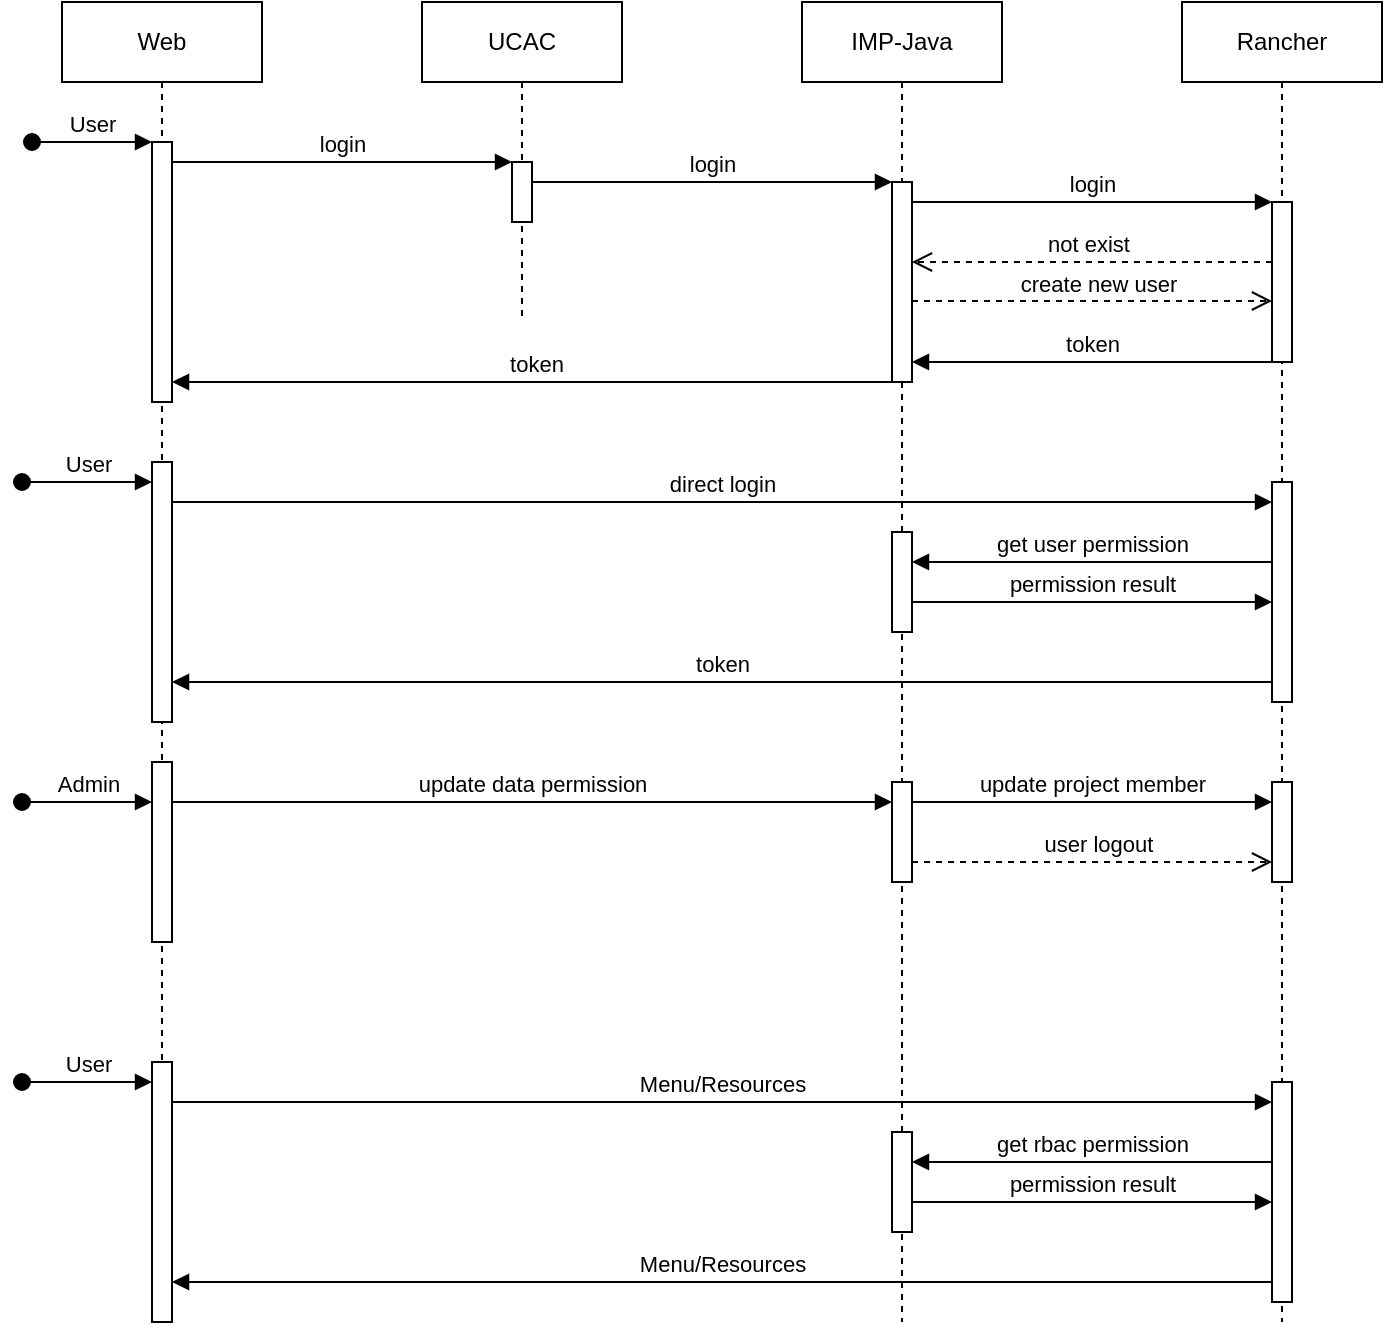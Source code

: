 <mxfile version="24.6.4" type="github">
  <diagram name="Page-1" id="2YBvvXClWsGukQMizWep">
    <mxGraphModel dx="1026" dy="617" grid="1" gridSize="10" guides="1" tooltips="1" connect="1" arrows="1" fold="1" page="1" pageScale="1" pageWidth="850" pageHeight="1100" math="0" shadow="0">
      <root>
        <mxCell id="0" />
        <mxCell id="1" parent="0" />
        <mxCell id="aM9ryv3xv72pqoxQDRHE-1" value="Web" style="shape=umlLifeline;perimeter=lifelinePerimeter;whiteSpace=wrap;html=1;container=0;dropTarget=0;collapsible=0;recursiveResize=0;outlineConnect=0;portConstraint=eastwest;newEdgeStyle={&quot;edgeStyle&quot;:&quot;elbowEdgeStyle&quot;,&quot;elbow&quot;:&quot;vertical&quot;,&quot;curved&quot;:0,&quot;rounded&quot;:0};" parent="1" vertex="1">
          <mxGeometry x="40" y="40" width="100" height="660" as="geometry" />
        </mxCell>
        <mxCell id="aM9ryv3xv72pqoxQDRHE-2" value="" style="html=1;points=[];perimeter=orthogonalPerimeter;outlineConnect=0;targetShapes=umlLifeline;portConstraint=eastwest;newEdgeStyle={&quot;edgeStyle&quot;:&quot;elbowEdgeStyle&quot;,&quot;elbow&quot;:&quot;vertical&quot;,&quot;curved&quot;:0,&quot;rounded&quot;:0};" parent="aM9ryv3xv72pqoxQDRHE-1" vertex="1">
          <mxGeometry x="45" y="70" width="10" height="130" as="geometry" />
        </mxCell>
        <mxCell id="aM9ryv3xv72pqoxQDRHE-3" value="User" style="html=1;verticalAlign=bottom;startArrow=oval;endArrow=block;startSize=8;edgeStyle=elbowEdgeStyle;elbow=vertical;curved=0;rounded=0;" parent="aM9ryv3xv72pqoxQDRHE-1" target="aM9ryv3xv72pqoxQDRHE-2" edge="1">
          <mxGeometry relative="1" as="geometry">
            <mxPoint x="-15" y="70" as="sourcePoint" />
          </mxGeometry>
        </mxCell>
        <mxCell id="tJSxs7x-UnHiqa6X14lG-12" value="Admin" style="html=1;verticalAlign=bottom;startArrow=oval;endArrow=block;startSize=8;edgeStyle=elbowEdgeStyle;elbow=vertical;curved=0;rounded=0;" parent="aM9ryv3xv72pqoxQDRHE-1" target="tJSxs7x-UnHiqa6X14lG-13" edge="1">
          <mxGeometry relative="1" as="geometry">
            <mxPoint x="-20" y="400" as="sourcePoint" />
            <mxPoint x="55" y="240" as="targetPoint" />
            <Array as="points">
              <mxPoint y="400" />
            </Array>
          </mxGeometry>
        </mxCell>
        <mxCell id="tJSxs7x-UnHiqa6X14lG-13" value="" style="html=1;points=[];perimeter=orthogonalPerimeter;outlineConnect=0;targetShapes=umlLifeline;portConstraint=eastwest;newEdgeStyle={&quot;edgeStyle&quot;:&quot;elbowEdgeStyle&quot;,&quot;elbow&quot;:&quot;vertical&quot;,&quot;curved&quot;:0,&quot;rounded&quot;:0};" parent="aM9ryv3xv72pqoxQDRHE-1" vertex="1">
          <mxGeometry x="45" y="390" width="10" height="80" as="geometry" />
        </mxCell>
        <mxCell id="tJSxs7x-UnHiqa6X14lG-21" value="" style="html=1;points=[];perimeter=orthogonalPerimeter;outlineConnect=0;targetShapes=umlLifeline;portConstraint=eastwest;newEdgeStyle={&quot;edgeStyle&quot;:&quot;elbowEdgeStyle&quot;,&quot;elbow&quot;:&quot;vertical&quot;,&quot;curved&quot;:0,&quot;rounded&quot;:0};" parent="aM9ryv3xv72pqoxQDRHE-1" vertex="1">
          <mxGeometry x="45" y="380" width="10" height="90" as="geometry" />
        </mxCell>
        <mxCell id="gLPDI2dA88fVHQOtqbV--1" value="" style="html=1;points=[];perimeter=orthogonalPerimeter;outlineConnect=0;targetShapes=umlLifeline;portConstraint=eastwest;newEdgeStyle={&quot;edgeStyle&quot;:&quot;elbowEdgeStyle&quot;,&quot;elbow&quot;:&quot;vertical&quot;,&quot;curved&quot;:0,&quot;rounded&quot;:0};" vertex="1" parent="aM9ryv3xv72pqoxQDRHE-1">
          <mxGeometry x="45" y="530" width="10" height="130" as="geometry" />
        </mxCell>
        <mxCell id="gLPDI2dA88fVHQOtqbV--2" value="" style="html=1;points=[];perimeter=orthogonalPerimeter;outlineConnect=0;targetShapes=umlLifeline;portConstraint=eastwest;newEdgeStyle={&quot;edgeStyle&quot;:&quot;elbowEdgeStyle&quot;,&quot;elbow&quot;:&quot;vertical&quot;,&quot;curved&quot;:0,&quot;rounded&quot;:0};" vertex="1" parent="aM9ryv3xv72pqoxQDRHE-1">
          <mxGeometry x="45" y="230" width="10" height="130" as="geometry" />
        </mxCell>
        <mxCell id="aM9ryv3xv72pqoxQDRHE-5" value="UCAC" style="shape=umlLifeline;perimeter=lifelinePerimeter;whiteSpace=wrap;html=1;container=0;dropTarget=0;collapsible=0;recursiveResize=0;outlineConnect=0;portConstraint=eastwest;newEdgeStyle={&quot;edgeStyle&quot;:&quot;elbowEdgeStyle&quot;,&quot;elbow&quot;:&quot;vertical&quot;,&quot;curved&quot;:0,&quot;rounded&quot;:0};" parent="1" vertex="1">
          <mxGeometry x="220" y="40" width="100" height="160" as="geometry" />
        </mxCell>
        <mxCell id="aM9ryv3xv72pqoxQDRHE-6" value="" style="html=1;points=[];perimeter=orthogonalPerimeter;outlineConnect=0;targetShapes=umlLifeline;portConstraint=eastwest;newEdgeStyle={&quot;edgeStyle&quot;:&quot;elbowEdgeStyle&quot;,&quot;elbow&quot;:&quot;vertical&quot;,&quot;curved&quot;:0,&quot;rounded&quot;:0};" parent="aM9ryv3xv72pqoxQDRHE-5" vertex="1">
          <mxGeometry x="45" y="80" width="10" height="30" as="geometry" />
        </mxCell>
        <mxCell id="aM9ryv3xv72pqoxQDRHE-7" value="login" style="html=1;verticalAlign=bottom;endArrow=block;edgeStyle=elbowEdgeStyle;elbow=vertical;curved=0;rounded=0;" parent="1" source="aM9ryv3xv72pqoxQDRHE-2" target="aM9ryv3xv72pqoxQDRHE-6" edge="1">
          <mxGeometry relative="1" as="geometry">
            <mxPoint x="195" y="130" as="sourcePoint" />
            <Array as="points">
              <mxPoint x="180" y="120" />
            </Array>
          </mxGeometry>
        </mxCell>
        <mxCell id="tJSxs7x-UnHiqa6X14lG-1" value="IMP-Java" style="shape=umlLifeline;perimeter=lifelinePerimeter;whiteSpace=wrap;html=1;container=0;dropTarget=0;collapsible=0;recursiveResize=0;outlineConnect=0;portConstraint=eastwest;newEdgeStyle={&quot;edgeStyle&quot;:&quot;elbowEdgeStyle&quot;,&quot;elbow&quot;:&quot;vertical&quot;,&quot;curved&quot;:0,&quot;rounded&quot;:0};" parent="1" vertex="1">
          <mxGeometry x="410" y="40" width="100" height="660" as="geometry" />
        </mxCell>
        <mxCell id="tJSxs7x-UnHiqa6X14lG-2" value="" style="html=1;points=[];perimeter=orthogonalPerimeter;outlineConnect=0;targetShapes=umlLifeline;portConstraint=eastwest;newEdgeStyle={&quot;edgeStyle&quot;:&quot;elbowEdgeStyle&quot;,&quot;elbow&quot;:&quot;vertical&quot;,&quot;curved&quot;:0,&quot;rounded&quot;:0};" parent="tJSxs7x-UnHiqa6X14lG-1" vertex="1">
          <mxGeometry x="45" y="90" width="10" height="100" as="geometry" />
        </mxCell>
        <mxCell id="tJSxs7x-UnHiqa6X14lG-14" value="" style="html=1;points=[];perimeter=orthogonalPerimeter;outlineConnect=0;targetShapes=umlLifeline;portConstraint=eastwest;newEdgeStyle={&quot;edgeStyle&quot;:&quot;elbowEdgeStyle&quot;,&quot;elbow&quot;:&quot;vertical&quot;,&quot;curved&quot;:0,&quot;rounded&quot;:0};" parent="tJSxs7x-UnHiqa6X14lG-1" vertex="1">
          <mxGeometry x="45" y="390" width="10" height="50" as="geometry" />
        </mxCell>
        <mxCell id="tJSxs7x-UnHiqa6X14lG-22" value="" style="html=1;points=[];perimeter=orthogonalPerimeter;outlineConnect=0;targetShapes=umlLifeline;portConstraint=eastwest;newEdgeStyle={&quot;edgeStyle&quot;:&quot;elbowEdgeStyle&quot;,&quot;elbow&quot;:&quot;vertical&quot;,&quot;curved&quot;:0,&quot;rounded&quot;:0};" parent="tJSxs7x-UnHiqa6X14lG-1" vertex="1">
          <mxGeometry x="45" y="565" width="10" height="50" as="geometry" />
        </mxCell>
        <mxCell id="gLPDI2dA88fVHQOtqbV--3" value="" style="html=1;points=[];perimeter=orthogonalPerimeter;outlineConnect=0;targetShapes=umlLifeline;portConstraint=eastwest;newEdgeStyle={&quot;edgeStyle&quot;:&quot;elbowEdgeStyle&quot;,&quot;elbow&quot;:&quot;vertical&quot;,&quot;curved&quot;:0,&quot;rounded&quot;:0};" vertex="1" parent="tJSxs7x-UnHiqa6X14lG-1">
          <mxGeometry x="45" y="265" width="10" height="50" as="geometry" />
        </mxCell>
        <mxCell id="tJSxs7x-UnHiqa6X14lG-3" value="Rancher" style="shape=umlLifeline;perimeter=lifelinePerimeter;whiteSpace=wrap;html=1;container=0;dropTarget=0;collapsible=0;recursiveResize=0;outlineConnect=0;portConstraint=eastwest;newEdgeStyle={&quot;edgeStyle&quot;:&quot;elbowEdgeStyle&quot;,&quot;elbow&quot;:&quot;vertical&quot;,&quot;curved&quot;:0,&quot;rounded&quot;:0};" parent="1" vertex="1">
          <mxGeometry x="600" y="40" width="100" height="660" as="geometry" />
        </mxCell>
        <mxCell id="tJSxs7x-UnHiqa6X14lG-4" value="" style="html=1;points=[];perimeter=orthogonalPerimeter;outlineConnect=0;targetShapes=umlLifeline;portConstraint=eastwest;newEdgeStyle={&quot;edgeStyle&quot;:&quot;elbowEdgeStyle&quot;,&quot;elbow&quot;:&quot;vertical&quot;,&quot;curved&quot;:0,&quot;rounded&quot;:0};" parent="tJSxs7x-UnHiqa6X14lG-3" vertex="1">
          <mxGeometry x="45" y="100" width="10" height="80" as="geometry" />
        </mxCell>
        <mxCell id="tJSxs7x-UnHiqa6X14lG-17" value="" style="html=1;points=[];perimeter=orthogonalPerimeter;outlineConnect=0;targetShapes=umlLifeline;portConstraint=eastwest;newEdgeStyle={&quot;edgeStyle&quot;:&quot;elbowEdgeStyle&quot;,&quot;elbow&quot;:&quot;vertical&quot;,&quot;curved&quot;:0,&quot;rounded&quot;:0};" parent="tJSxs7x-UnHiqa6X14lG-3" vertex="1">
          <mxGeometry x="45" y="390" width="10" height="50" as="geometry" />
        </mxCell>
        <mxCell id="tJSxs7x-UnHiqa6X14lG-23" value="" style="html=1;points=[];perimeter=orthogonalPerimeter;outlineConnect=0;targetShapes=umlLifeline;portConstraint=eastwest;newEdgeStyle={&quot;edgeStyle&quot;:&quot;elbowEdgeStyle&quot;,&quot;elbow&quot;:&quot;vertical&quot;,&quot;curved&quot;:0,&quot;rounded&quot;:0};" parent="tJSxs7x-UnHiqa6X14lG-3" vertex="1">
          <mxGeometry x="45" y="540" width="10" height="110" as="geometry" />
        </mxCell>
        <mxCell id="gLPDI2dA88fVHQOtqbV--4" value="" style="html=1;points=[];perimeter=orthogonalPerimeter;outlineConnect=0;targetShapes=umlLifeline;portConstraint=eastwest;newEdgeStyle={&quot;edgeStyle&quot;:&quot;elbowEdgeStyle&quot;,&quot;elbow&quot;:&quot;vertical&quot;,&quot;curved&quot;:0,&quot;rounded&quot;:0};" vertex="1" parent="tJSxs7x-UnHiqa6X14lG-3">
          <mxGeometry x="45" y="240" width="10" height="110" as="geometry" />
        </mxCell>
        <mxCell id="tJSxs7x-UnHiqa6X14lG-6" value="login" style="html=1;verticalAlign=bottom;endArrow=block;edgeStyle=elbowEdgeStyle;elbow=vertical;curved=0;rounded=0;" parent="1" source="aM9ryv3xv72pqoxQDRHE-6" target="tJSxs7x-UnHiqa6X14lG-2" edge="1">
          <mxGeometry relative="1" as="geometry">
            <mxPoint x="280" y="130" as="sourcePoint" />
            <Array as="points">
              <mxPoint x="380" y="130" />
            </Array>
            <mxPoint x="450" y="130" as="targetPoint" />
          </mxGeometry>
        </mxCell>
        <mxCell id="tJSxs7x-UnHiqa6X14lG-7" value="login" style="html=1;verticalAlign=bottom;endArrow=block;edgeStyle=elbowEdgeStyle;elbow=vertical;curved=0;rounded=0;" parent="1" source="tJSxs7x-UnHiqa6X14lG-2" target="tJSxs7x-UnHiqa6X14lG-4" edge="1">
          <mxGeometry relative="1" as="geometry">
            <mxPoint x="285" y="140" as="sourcePoint" />
            <Array as="points">
              <mxPoint x="530" y="140" />
            </Array>
            <mxPoint x="465" y="140" as="targetPoint" />
          </mxGeometry>
        </mxCell>
        <mxCell id="tJSxs7x-UnHiqa6X14lG-8" value="not exist" style="html=1;verticalAlign=bottom;endArrow=open;dashed=1;endSize=8;edgeStyle=elbowEdgeStyle;elbow=vertical;curved=0;rounded=0;" parent="1" target="tJSxs7x-UnHiqa6X14lG-2" edge="1">
          <mxGeometry x="0.027" relative="1" as="geometry">
            <mxPoint x="470" y="170" as="targetPoint" />
            <Array as="points">
              <mxPoint x="550" y="170" />
            </Array>
            <mxPoint x="645" y="170" as="sourcePoint" />
            <mxPoint as="offset" />
          </mxGeometry>
        </mxCell>
        <mxCell id="tJSxs7x-UnHiqa6X14lG-9" value="create new user" style="html=1;verticalAlign=bottom;endArrow=open;dashed=1;endSize=8;edgeStyle=elbowEdgeStyle;elbow=vertical;curved=0;rounded=0;" parent="1" target="tJSxs7x-UnHiqa6X14lG-4" edge="1">
          <mxGeometry x="0.027" relative="1" as="geometry">
            <mxPoint x="640" y="190" as="targetPoint" />
            <Array as="points">
              <mxPoint x="495" y="189.5" />
            </Array>
            <mxPoint x="465" y="189.5" as="sourcePoint" />
            <mxPoint as="offset" />
          </mxGeometry>
        </mxCell>
        <mxCell id="tJSxs7x-UnHiqa6X14lG-10" value="token" style="html=1;verticalAlign=bottom;endArrow=block;edgeStyle=elbowEdgeStyle;elbow=vertical;curved=0;rounded=0;" parent="1" source="tJSxs7x-UnHiqa6X14lG-4" target="tJSxs7x-UnHiqa6X14lG-2" edge="1">
          <mxGeometry relative="1" as="geometry">
            <mxPoint x="650" y="210" as="sourcePoint" />
            <Array as="points">
              <mxPoint x="560" y="220" />
            </Array>
            <mxPoint x="470" y="210" as="targetPoint" />
          </mxGeometry>
        </mxCell>
        <mxCell id="tJSxs7x-UnHiqa6X14lG-11" value="token" style="html=1;verticalAlign=bottom;endArrow=block;edgeStyle=elbowEdgeStyle;elbow=vertical;curved=0;rounded=0;" parent="1" source="tJSxs7x-UnHiqa6X14lG-1" target="aM9ryv3xv72pqoxQDRHE-2" edge="1">
          <mxGeometry relative="1" as="geometry">
            <mxPoint x="450" y="230" as="sourcePoint" />
            <Array as="points">
              <mxPoint x="280" y="230" />
            </Array>
            <mxPoint x="100" y="230" as="targetPoint" />
          </mxGeometry>
        </mxCell>
        <mxCell id="tJSxs7x-UnHiqa6X14lG-15" value="update data permission" style="html=1;verticalAlign=bottom;endArrow=block;edgeStyle=elbowEdgeStyle;elbow=vertical;curved=0;rounded=0;" parent="1" source="tJSxs7x-UnHiqa6X14lG-13" target="tJSxs7x-UnHiqa6X14lG-14" edge="1">
          <mxGeometry relative="1" as="geometry">
            <mxPoint x="100" y="470" as="sourcePoint" />
            <Array as="points">
              <mxPoint x="290" y="440" />
            </Array>
            <mxPoint x="450" y="440" as="targetPoint" />
          </mxGeometry>
        </mxCell>
        <mxCell id="tJSxs7x-UnHiqa6X14lG-16" value="update project member" style="html=1;verticalAlign=bottom;endArrow=block;edgeStyle=elbowEdgeStyle;elbow=vertical;curved=0;rounded=0;" parent="1" source="tJSxs7x-UnHiqa6X14lG-14" target="tJSxs7x-UnHiqa6X14lG-17" edge="1">
          <mxGeometry relative="1" as="geometry">
            <mxPoint x="475" y="310" as="sourcePoint" />
            <Array as="points">
              <mxPoint x="530" y="440" />
            </Array>
            <mxPoint x="640" y="440" as="targetPoint" />
          </mxGeometry>
        </mxCell>
        <mxCell id="tJSxs7x-UnHiqa6X14lG-19" value="user logout" style="html=1;verticalAlign=bottom;endArrow=open;dashed=1;endSize=8;edgeStyle=elbowEdgeStyle;elbow=vertical;curved=0;rounded=0;" parent="1" source="tJSxs7x-UnHiqa6X14lG-14" target="tJSxs7x-UnHiqa6X14lG-17" edge="1">
          <mxGeometry x="0.027" relative="1" as="geometry">
            <mxPoint x="645" y="500" as="targetPoint" />
            <Array as="points">
              <mxPoint x="560" y="470" />
            </Array>
            <mxPoint x="480" y="480" as="sourcePoint" />
            <mxPoint as="offset" />
          </mxGeometry>
        </mxCell>
        <mxCell id="tJSxs7x-UnHiqa6X14lG-20" value="User" style="html=1;verticalAlign=bottom;startArrow=oval;endArrow=block;startSize=8;edgeStyle=elbowEdgeStyle;elbow=vertical;curved=0;rounded=0;" parent="1" edge="1">
          <mxGeometry relative="1" as="geometry">
            <mxPoint x="20" y="580" as="sourcePoint" />
            <mxPoint x="85" y="580" as="targetPoint" />
            <Array as="points">
              <mxPoint x="60" y="580" />
            </Array>
          </mxGeometry>
        </mxCell>
        <mxCell id="tJSxs7x-UnHiqa6X14lG-24" value="Menu/Resources&lt;span class=&quot;eusoft-eudic-chrome-extension-translate-content&quot;&gt;&lt;span class=&quot;eusoft-eudic-chrome-extension-translate-white-space ng-star-inserted&quot;&gt; &lt;/span&gt;&lt;/span&gt;" style="html=1;verticalAlign=bottom;endArrow=block;edgeStyle=elbowEdgeStyle;elbow=vertical;curved=0;rounded=0;" parent="1" target="tJSxs7x-UnHiqa6X14lG-23" edge="1">
          <mxGeometry relative="1" as="geometry">
            <mxPoint x="95" y="590" as="sourcePoint" />
            <Array as="points">
              <mxPoint x="640" y="590" />
            </Array>
            <mxPoint x="600" y="580" as="targetPoint" />
          </mxGeometry>
        </mxCell>
        <mxCell id="tJSxs7x-UnHiqa6X14lG-25" value="get rbac permission" style="html=1;verticalAlign=bottom;endArrow=block;edgeStyle=elbowEdgeStyle;elbow=vertical;curved=0;rounded=0;" parent="1" source="tJSxs7x-UnHiqa6X14lG-23" target="tJSxs7x-UnHiqa6X14lG-22" edge="1">
          <mxGeometry relative="1" as="geometry">
            <mxPoint x="630" y="610" as="sourcePoint" />
            <Array as="points">
              <mxPoint x="560" y="620" />
            </Array>
            <mxPoint x="470" y="630" as="targetPoint" />
          </mxGeometry>
        </mxCell>
        <mxCell id="tJSxs7x-UnHiqa6X14lG-27" value="permission result" style="html=1;verticalAlign=bottom;endArrow=block;edgeStyle=elbowEdgeStyle;elbow=vertical;curved=0;rounded=0;" parent="1" source="tJSxs7x-UnHiqa6X14lG-22" target="tJSxs7x-UnHiqa6X14lG-23" edge="1">
          <mxGeometry relative="1" as="geometry">
            <mxPoint x="490" y="650" as="sourcePoint" />
            <Array as="points">
              <mxPoint x="555" y="640" />
            </Array>
            <mxPoint x="640" y="650" as="targetPoint" />
          </mxGeometry>
        </mxCell>
        <mxCell id="tJSxs7x-UnHiqa6X14lG-28" value="Menu/Resources&lt;span class=&quot;eusoft-eudic-chrome-extension-translate-content&quot;&gt;&lt;span class=&quot;eusoft-eudic-chrome-extension-translate-white-space ng-star-inserted&quot;&gt; &lt;/span&gt;&lt;/span&gt;" style="html=1;verticalAlign=bottom;endArrow=block;edgeStyle=elbowEdgeStyle;elbow=vertical;curved=0;rounded=0;" parent="1" source="tJSxs7x-UnHiqa6X14lG-23" edge="1">
          <mxGeometry relative="1" as="geometry">
            <mxPoint x="350" y="680" as="sourcePoint" />
            <Array as="points">
              <mxPoint x="280" y="680" />
            </Array>
            <mxPoint x="95" y="680" as="targetPoint" />
          </mxGeometry>
        </mxCell>
        <mxCell id="gLPDI2dA88fVHQOtqbV--5" value="User" style="html=1;verticalAlign=bottom;startArrow=oval;endArrow=block;startSize=8;edgeStyle=elbowEdgeStyle;elbow=vertical;curved=0;rounded=0;" edge="1" parent="1">
          <mxGeometry relative="1" as="geometry">
            <mxPoint x="20" y="280" as="sourcePoint" />
            <mxPoint x="85" y="280" as="targetPoint" />
            <Array as="points">
              <mxPoint x="60" y="280" />
            </Array>
          </mxGeometry>
        </mxCell>
        <mxCell id="gLPDI2dA88fVHQOtqbV--6" value="direct login" style="html=1;verticalAlign=bottom;endArrow=block;edgeStyle=elbowEdgeStyle;elbow=vertical;curved=0;rounded=0;" edge="1" target="gLPDI2dA88fVHQOtqbV--4" parent="1">
          <mxGeometry relative="1" as="geometry">
            <mxPoint x="95" y="290" as="sourcePoint" />
            <Array as="points">
              <mxPoint x="640" y="290" />
            </Array>
            <mxPoint x="600" y="280" as="targetPoint" />
          </mxGeometry>
        </mxCell>
        <mxCell id="gLPDI2dA88fVHQOtqbV--7" value="get user permission" style="html=1;verticalAlign=bottom;endArrow=block;edgeStyle=elbowEdgeStyle;elbow=horizontal;curved=0;rounded=0;" edge="1" source="gLPDI2dA88fVHQOtqbV--4" target="gLPDI2dA88fVHQOtqbV--3" parent="1">
          <mxGeometry relative="1" as="geometry">
            <mxPoint x="630" y="310" as="sourcePoint" />
            <Array as="points">
              <mxPoint x="560" y="320" />
            </Array>
            <mxPoint x="470" y="330" as="targetPoint" />
          </mxGeometry>
        </mxCell>
        <mxCell id="gLPDI2dA88fVHQOtqbV--8" value="permission result" style="html=1;verticalAlign=bottom;endArrow=block;edgeStyle=elbowEdgeStyle;elbow=vertical;curved=0;rounded=0;" edge="1" source="gLPDI2dA88fVHQOtqbV--3" target="gLPDI2dA88fVHQOtqbV--4" parent="1">
          <mxGeometry relative="1" as="geometry">
            <mxPoint x="490" y="350" as="sourcePoint" />
            <Array as="points">
              <mxPoint x="555" y="340" />
            </Array>
            <mxPoint x="640" y="350" as="targetPoint" />
          </mxGeometry>
        </mxCell>
        <mxCell id="gLPDI2dA88fVHQOtqbV--9" value="token" style="html=1;verticalAlign=bottom;endArrow=block;edgeStyle=elbowEdgeStyle;elbow=vertical;curved=0;rounded=0;" edge="1" source="gLPDI2dA88fVHQOtqbV--4" parent="1">
          <mxGeometry relative="1" as="geometry">
            <mxPoint x="350" y="380" as="sourcePoint" />
            <Array as="points">
              <mxPoint x="280" y="380" />
            </Array>
            <mxPoint x="95" y="380" as="targetPoint" />
          </mxGeometry>
        </mxCell>
      </root>
    </mxGraphModel>
  </diagram>
</mxfile>

